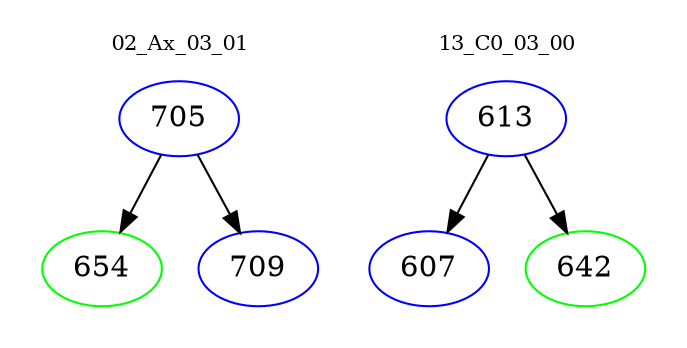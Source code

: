 digraph{
subgraph cluster_0 {
color = white
label = "02_Ax_03_01";
fontsize=10;
T0_705 [label="705", color="blue"]
T0_705 -> T0_654 [color="black"]
T0_654 [label="654", color="green"]
T0_705 -> T0_709 [color="black"]
T0_709 [label="709", color="blue"]
}
subgraph cluster_1 {
color = white
label = "13_C0_03_00";
fontsize=10;
T1_613 [label="613", color="blue"]
T1_613 -> T1_607 [color="black"]
T1_607 [label="607", color="blue"]
T1_613 -> T1_642 [color="black"]
T1_642 [label="642", color="green"]
}
}
